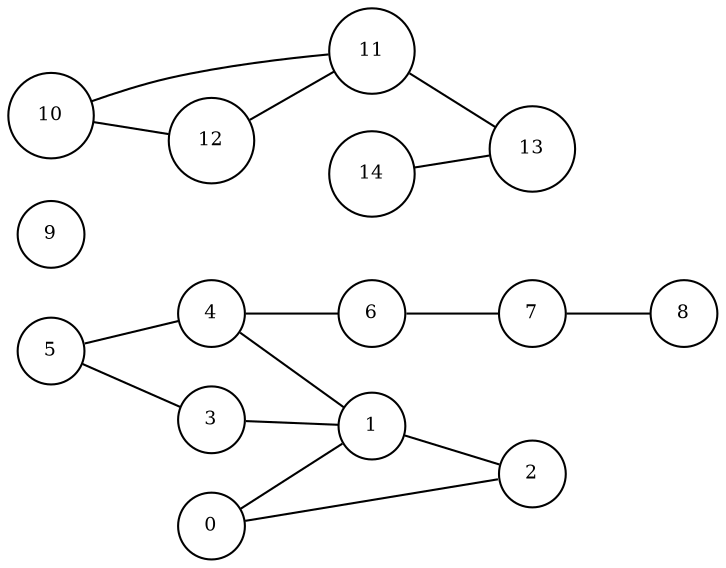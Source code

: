 digraph test_network1 {
    rankdir="LR"
    node [fontsize=9, shape=circle, height=0.25]

    0 -> 1 [dir = none];
    0 -> 2 [dir = none];
    3 -> 1 [dir = none];
    4 -> 1 [dir = none];
    5 -> 4 [dir = none];
    5 -> 3 [dir = none];
    1 -> 2 [dir = none];
    4 -> 6 [dir = none];
    6 -> 7 [dir = none];
    7 -> 8 [dir = none];

    9;
    
    10 -> 11 [dir = none];
    10 -> 12 [dir = none];
    12 -> 11 [dir = none];
    11 -> 13 [dir = none];
    14 -> 13 [dir = none];
}
